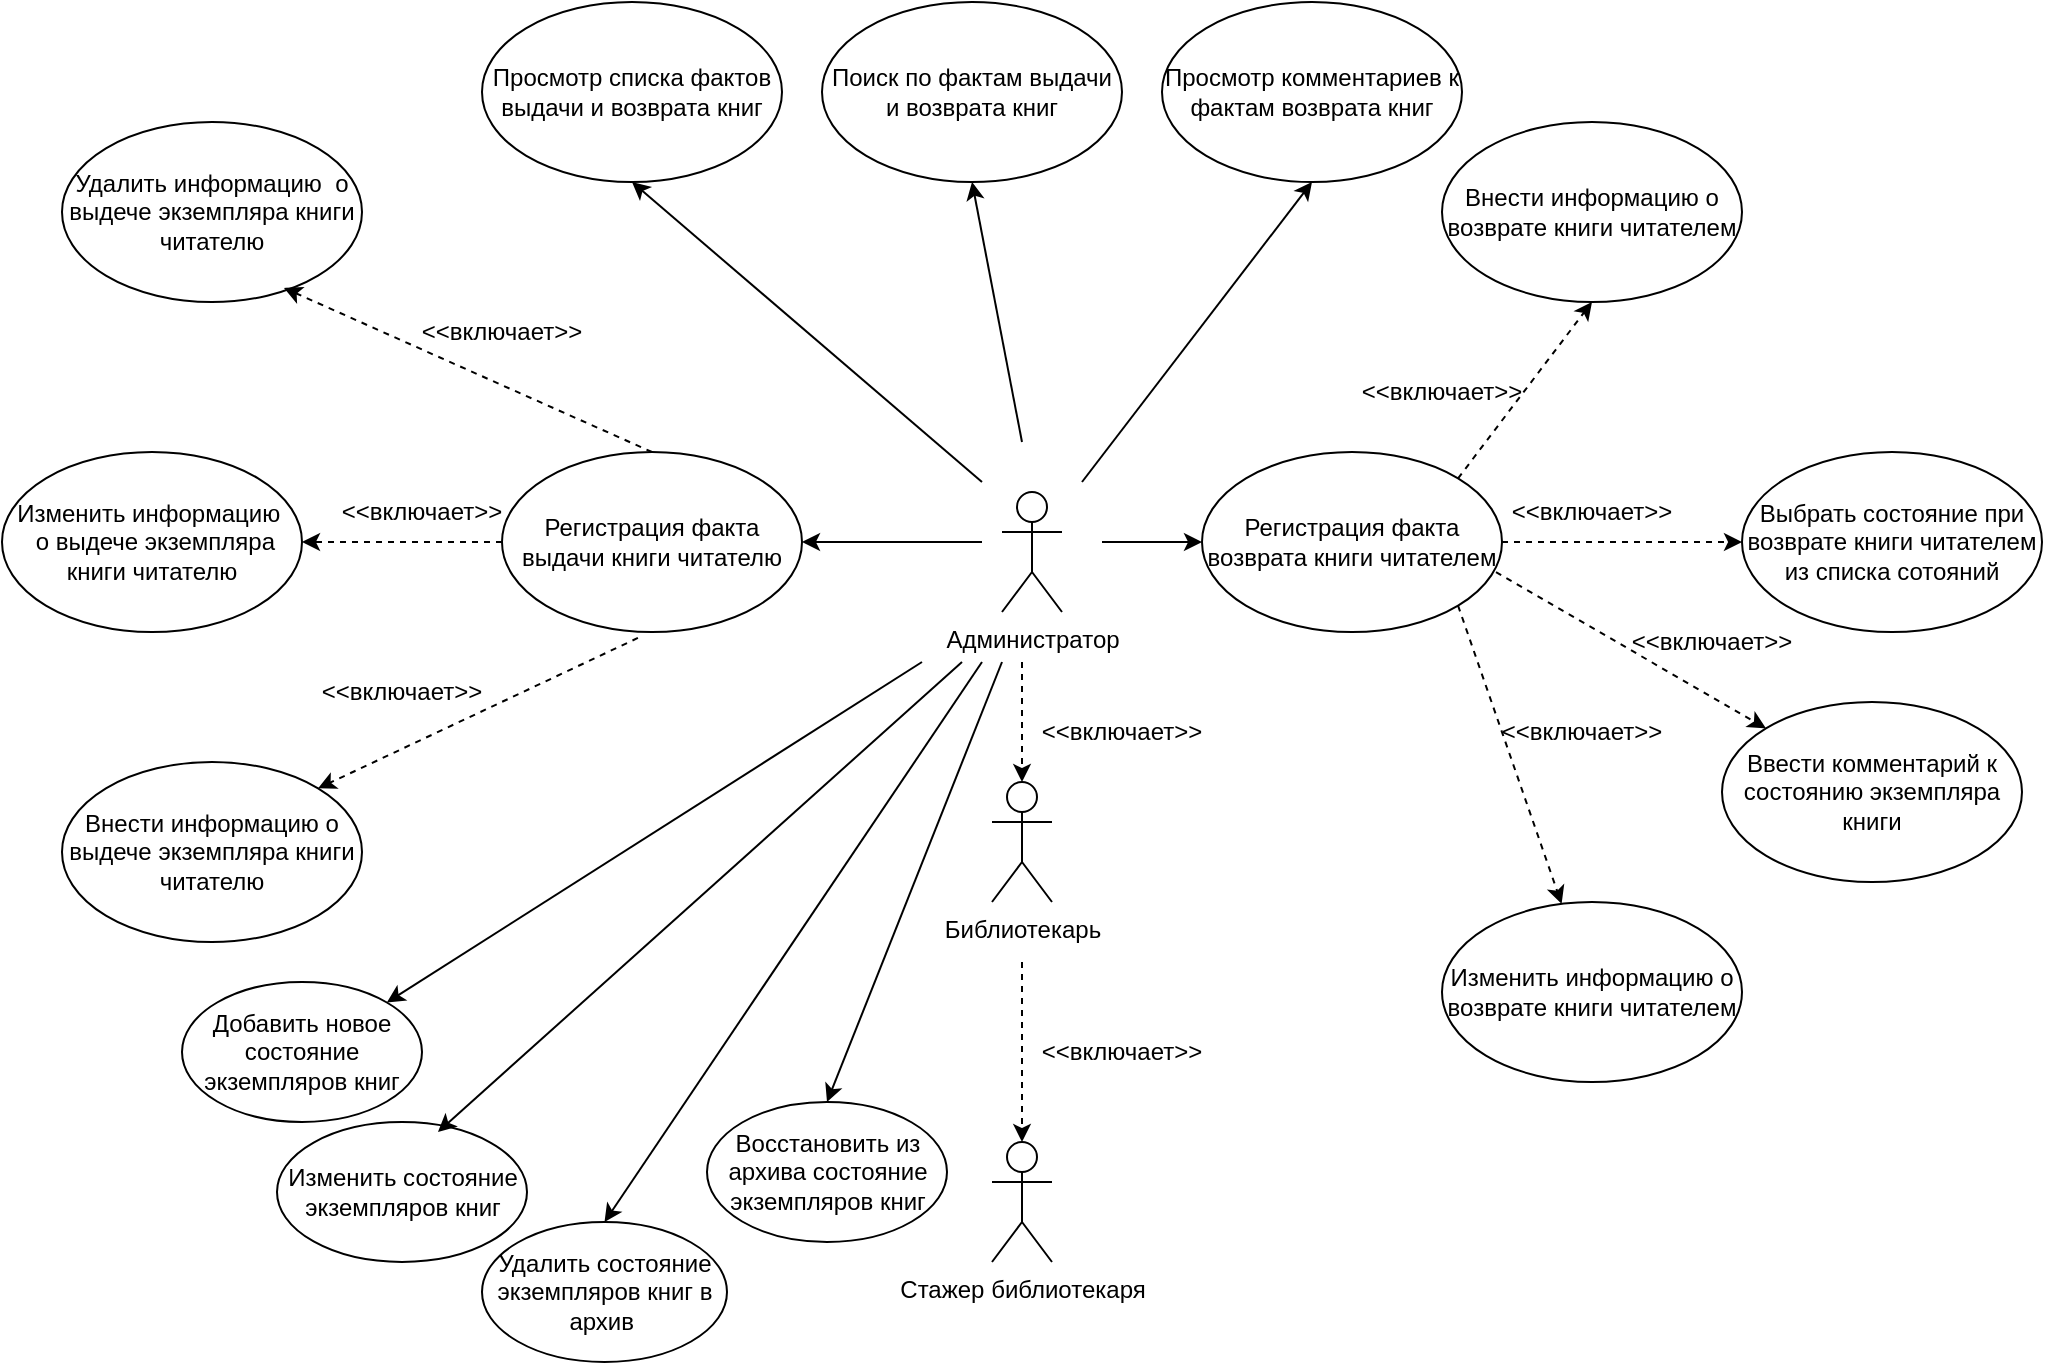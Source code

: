 <mxfile version="26.0.9">
  <diagram name="Страница — 1" id="U3UNYZ6A-1lPHIccaiyi">
    <mxGraphModel dx="1434" dy="836" grid="1" gridSize="10" guides="1" tooltips="1" connect="1" arrows="1" fold="1" page="1" pageScale="1" pageWidth="1100" pageHeight="850" math="0" shadow="0">
      <root>
        <mxCell id="0" />
        <mxCell id="1" parent="0" />
        <mxCell id="NzaFk5DWs_-ub5N4-WDO-1" value="Библиотекарь" style="shape=umlActor;verticalLabelPosition=bottom;verticalAlign=top;html=1;outlineConnect=0;" parent="1" vertex="1">
          <mxGeometry x="505" y="520" width="30" height="60" as="geometry" />
        </mxCell>
        <mxCell id="NzaFk5DWs_-ub5N4-WDO-3" value="Стажер библиотекаря" style="shape=umlActor;verticalLabelPosition=bottom;verticalAlign=top;html=1;outlineConnect=0;" parent="1" vertex="1">
          <mxGeometry x="505" y="700" width="30" height="60" as="geometry" />
        </mxCell>
        <mxCell id="NzaFk5DWs_-ub5N4-WDO-6" value="" style="endArrow=classic;html=1;rounded=0;entryX=0.5;entryY=0;entryDx=0;entryDy=0;entryPerimeter=0;dashed=1;" parent="1" target="NzaFk5DWs_-ub5N4-WDO-3" edge="1">
          <mxGeometry width="50" height="50" relative="1" as="geometry">
            <mxPoint x="520" y="610" as="sourcePoint" />
            <mxPoint x="605" y="590" as="targetPoint" />
          </mxGeometry>
        </mxCell>
        <mxCell id="NzaFk5DWs_-ub5N4-WDO-7" value="&amp;lt;&amp;lt;включает&amp;gt;&amp;gt;" style="text;html=1;align=center;verticalAlign=middle;whiteSpace=wrap;rounded=0;" parent="1" vertex="1">
          <mxGeometry x="540" y="640" width="60" height="30" as="geometry" />
        </mxCell>
        <mxCell id="NzaFk5DWs_-ub5N4-WDO-11" value="Внести информацию о возврате книги читателем" style="ellipse;whiteSpace=wrap;html=1;" parent="1" vertex="1">
          <mxGeometry x="730" y="190" width="150" height="90" as="geometry" />
        </mxCell>
        <mxCell id="NzaFk5DWs_-ub5N4-WDO-12" value="Внести информацию о выдече экземпляра книги читателю" style="ellipse;whiteSpace=wrap;html=1;" parent="1" vertex="1">
          <mxGeometry x="40" y="510" width="150" height="90" as="geometry" />
        </mxCell>
        <mxCell id="NzaFk5DWs_-ub5N4-WDO-13" value="Изменить информацию&amp;nbsp; &amp;nbsp;о выдече экземпляра книги читателю" style="ellipse;whiteSpace=wrap;html=1;" parent="1" vertex="1">
          <mxGeometry x="10" y="355" width="150" height="90" as="geometry" />
        </mxCell>
        <mxCell id="NzaFk5DWs_-ub5N4-WDO-14" value="Удалить информацию&amp;nbsp; о выдече экземпляра книги читателю" style="ellipse;whiteSpace=wrap;html=1;" parent="1" vertex="1">
          <mxGeometry x="40" y="190" width="150" height="90" as="geometry" />
        </mxCell>
        <mxCell id="NzaFk5DWs_-ub5N4-WDO-15" value="Изменить информацию о возврате книги читателем" style="ellipse;whiteSpace=wrap;html=1;" parent="1" vertex="1">
          <mxGeometry x="730" y="580" width="150" height="90" as="geometry" />
        </mxCell>
        <mxCell id="NzaFk5DWs_-ub5N4-WDO-16" value="Выбрать состояние при возврате книги читателем из списка сотояний" style="ellipse;whiteSpace=wrap;html=1;" parent="1" vertex="1">
          <mxGeometry x="880" y="355" width="150" height="90" as="geometry" />
        </mxCell>
        <mxCell id="NzaFk5DWs_-ub5N4-WDO-17" value="Ввести комментарий к состоянию экземпляра книги" style="ellipse;whiteSpace=wrap;html=1;" parent="1" vertex="1">
          <mxGeometry x="870" y="480" width="150" height="90" as="geometry" />
        </mxCell>
        <mxCell id="NzaFk5DWs_-ub5N4-WDO-18" value="Регистрация факта выдачи книги читателю" style="ellipse;whiteSpace=wrap;html=1;" parent="1" vertex="1">
          <mxGeometry x="260" y="355" width="150" height="90" as="geometry" />
        </mxCell>
        <mxCell id="NzaFk5DWs_-ub5N4-WDO-19" value="" style="endArrow=classic;html=1;rounded=0;entryX=1;entryY=0;entryDx=0;entryDy=0;dashed=1;exitX=0.453;exitY=1.033;exitDx=0;exitDy=0;exitPerimeter=0;" parent="1" source="NzaFk5DWs_-ub5N4-WDO-18" target="NzaFk5DWs_-ub5N4-WDO-12" edge="1">
          <mxGeometry width="50" height="50" relative="1" as="geometry">
            <mxPoint x="140" y="375" as="sourcePoint" />
            <mxPoint x="140" y="495" as="targetPoint" />
          </mxGeometry>
        </mxCell>
        <mxCell id="NzaFk5DWs_-ub5N4-WDO-21" value="" style="endArrow=classic;html=1;rounded=0;entryX=0.74;entryY=0.922;entryDx=0;entryDy=0;dashed=1;exitX=0.5;exitY=0;exitDx=0;exitDy=0;entryPerimeter=0;" parent="1" source="NzaFk5DWs_-ub5N4-WDO-18" target="NzaFk5DWs_-ub5N4-WDO-14" edge="1">
          <mxGeometry width="50" height="50" relative="1" as="geometry">
            <mxPoint x="275" y="349" as="sourcePoint" />
            <mxPoint x="335" y="265" as="targetPoint" />
          </mxGeometry>
        </mxCell>
        <mxCell id="NzaFk5DWs_-ub5N4-WDO-22" value="&amp;lt;&amp;lt;включает&amp;gt;&amp;gt;" style="text;html=1;align=center;verticalAlign=middle;whiteSpace=wrap;rounded=0;" parent="1" vertex="1">
          <mxGeometry x="180" y="460" width="60" height="30" as="geometry" />
        </mxCell>
        <mxCell id="NzaFk5DWs_-ub5N4-WDO-23" value="&amp;lt;&amp;lt;включает&amp;gt;&amp;gt;" style="text;html=1;align=center;verticalAlign=middle;whiteSpace=wrap;rounded=0;" parent="1" vertex="1">
          <mxGeometry x="190" y="370" width="60" height="30" as="geometry" />
        </mxCell>
        <mxCell id="NzaFk5DWs_-ub5N4-WDO-24" value="&amp;lt;&amp;lt;включает&amp;gt;&amp;gt;" style="text;html=1;align=center;verticalAlign=middle;whiteSpace=wrap;rounded=0;" parent="1" vertex="1">
          <mxGeometry x="230" y="280" width="60" height="30" as="geometry" />
        </mxCell>
        <mxCell id="NzaFk5DWs_-ub5N4-WDO-25" value="Регистрация факта возврата книги читателем" style="ellipse;whiteSpace=wrap;html=1;" parent="1" vertex="1">
          <mxGeometry x="610" y="355" width="150" height="90" as="geometry" />
        </mxCell>
        <mxCell id="NzaFk5DWs_-ub5N4-WDO-26" value="Администратор" style="shape=umlActor;verticalLabelPosition=bottom;verticalAlign=top;html=1;outlineConnect=0;" parent="1" vertex="1">
          <mxGeometry x="510" y="375" width="30" height="60" as="geometry" />
        </mxCell>
        <mxCell id="NzaFk5DWs_-ub5N4-WDO-28" value="" style="endArrow=classic;html=1;rounded=0;entryX=0.5;entryY=0;entryDx=0;entryDy=0;entryPerimeter=0;dashed=1;" parent="1" target="NzaFk5DWs_-ub5N4-WDO-1" edge="1">
          <mxGeometry width="50" height="50" relative="1" as="geometry">
            <mxPoint x="520" y="460" as="sourcePoint" />
            <mxPoint x="600" y="610" as="targetPoint" />
          </mxGeometry>
        </mxCell>
        <mxCell id="NzaFk5DWs_-ub5N4-WDO-29" value="&amp;lt;&amp;lt;включает&amp;gt;&amp;gt;" style="text;html=1;align=center;verticalAlign=middle;whiteSpace=wrap;rounded=0;" parent="1" vertex="1">
          <mxGeometry x="540" y="480" width="60" height="30" as="geometry" />
        </mxCell>
        <mxCell id="NzaFk5DWs_-ub5N4-WDO-30" value="" style="endArrow=classic;html=1;rounded=0;entryX=0;entryY=0.5;entryDx=0;entryDy=0;" parent="1" target="NzaFk5DWs_-ub5N4-WDO-25" edge="1">
          <mxGeometry width="50" height="50" relative="1" as="geometry">
            <mxPoint x="560" y="400" as="sourcePoint" />
            <mxPoint x="705" y="195" as="targetPoint" />
          </mxGeometry>
        </mxCell>
        <mxCell id="NzaFk5DWs_-ub5N4-WDO-31" value="" style="endArrow=classic;html=1;rounded=0;entryX=1;entryY=0.5;entryDx=0;entryDy=0;" parent="1" target="NzaFk5DWs_-ub5N4-WDO-18" edge="1">
          <mxGeometry width="50" height="50" relative="1" as="geometry">
            <mxPoint x="500" y="400" as="sourcePoint" />
            <mxPoint x="560" y="435" as="targetPoint" />
          </mxGeometry>
        </mxCell>
        <mxCell id="NzaFk5DWs_-ub5N4-WDO-32" value="" style="endArrow=classic;html=1;rounded=0;entryX=0.5;entryY=1;entryDx=0;entryDy=0;dashed=1;exitX=1;exitY=0;exitDx=0;exitDy=0;" parent="1" source="NzaFk5DWs_-ub5N4-WDO-25" target="NzaFk5DWs_-ub5N4-WDO-11" edge="1">
          <mxGeometry width="50" height="50" relative="1" as="geometry">
            <mxPoint x="650" y="310" as="sourcePoint" />
            <mxPoint x="563" y="217" as="targetPoint" />
          </mxGeometry>
        </mxCell>
        <mxCell id="NzaFk5DWs_-ub5N4-WDO-33" value="" style="endArrow=classic;html=1;rounded=0;entryX=0;entryY=0.5;entryDx=0;entryDy=0;dashed=1;exitX=1;exitY=0.5;exitDx=0;exitDy=0;" parent="1" source="NzaFk5DWs_-ub5N4-WDO-25" target="NzaFk5DWs_-ub5N4-WDO-16" edge="1">
          <mxGeometry width="50" height="50" relative="1" as="geometry">
            <mxPoint x="810" y="430" as="sourcePoint" />
            <mxPoint x="887" y="317" as="targetPoint" />
          </mxGeometry>
        </mxCell>
        <mxCell id="NzaFk5DWs_-ub5N4-WDO-34" value="" style="endArrow=classic;html=1;rounded=0;dashed=1;exitX=1;exitY=1;exitDx=0;exitDy=0;" parent="1" source="NzaFk5DWs_-ub5N4-WDO-25" target="NzaFk5DWs_-ub5N4-WDO-15" edge="1">
          <mxGeometry width="50" height="50" relative="1" as="geometry">
            <mxPoint x="770" y="510" as="sourcePoint" />
            <mxPoint x="900" y="500" as="targetPoint" />
          </mxGeometry>
        </mxCell>
        <mxCell id="NzaFk5DWs_-ub5N4-WDO-37" value="&amp;lt;&amp;lt;включает&amp;gt;&amp;gt;" style="text;html=1;align=center;verticalAlign=middle;whiteSpace=wrap;rounded=0;" parent="1" vertex="1">
          <mxGeometry x="700" y="310" width="60" height="30" as="geometry" />
        </mxCell>
        <mxCell id="NzaFk5DWs_-ub5N4-WDO-38" value="&amp;lt;&amp;lt;включает&amp;gt;&amp;gt;" style="text;html=1;align=center;verticalAlign=middle;whiteSpace=wrap;rounded=0;" parent="1" vertex="1">
          <mxGeometry x="775" y="370" width="60" height="30" as="geometry" />
        </mxCell>
        <mxCell id="NzaFk5DWs_-ub5N4-WDO-39" value="&amp;lt;&amp;lt;включает&amp;gt;&amp;gt;" style="text;html=1;align=center;verticalAlign=middle;whiteSpace=wrap;rounded=0;" parent="1" vertex="1">
          <mxGeometry x="770" y="480" width="60" height="30" as="geometry" />
        </mxCell>
        <mxCell id="NzaFk5DWs_-ub5N4-WDO-41" value="" style="endArrow=classic;html=1;rounded=0;entryX=1;entryY=0.5;entryDx=0;entryDy=0;dashed=1;exitX=0;exitY=0.5;exitDx=0;exitDy=0;" parent="1" source="NzaFk5DWs_-ub5N4-WDO-18" target="NzaFk5DWs_-ub5N4-WDO-13" edge="1">
          <mxGeometry width="50" height="50" relative="1" as="geometry">
            <mxPoint x="180" y="340" as="sourcePoint" />
            <mxPoint x="77" y="424" as="targetPoint" />
          </mxGeometry>
        </mxCell>
        <mxCell id="NzaFk5DWs_-ub5N4-WDO-42" value="" style="endArrow=classic;html=1;rounded=0;entryX=0;entryY=0;entryDx=0;entryDy=0;dashed=1;exitX=0.98;exitY=0.667;exitDx=0;exitDy=0;exitPerimeter=0;" parent="1" source="NzaFk5DWs_-ub5N4-WDO-25" target="NzaFk5DWs_-ub5N4-WDO-17" edge="1">
          <mxGeometry width="50" height="50" relative="1" as="geometry">
            <mxPoint x="830" y="450" as="sourcePoint" />
            <mxPoint x="950" y="450" as="targetPoint" />
          </mxGeometry>
        </mxCell>
        <mxCell id="NzaFk5DWs_-ub5N4-WDO-43" value="&amp;lt;&amp;lt;включает&amp;gt;&amp;gt;" style="text;html=1;align=center;verticalAlign=middle;whiteSpace=wrap;rounded=0;" parent="1" vertex="1">
          <mxGeometry x="835" y="435" width="60" height="30" as="geometry" />
        </mxCell>
        <mxCell id="3mo9mfY_cjNJzKwtxhPz-2" value="Просмотр списка фактов выдачи и возврата книг" style="ellipse;whiteSpace=wrap;html=1;" parent="1" vertex="1">
          <mxGeometry x="250" y="130" width="150" height="90" as="geometry" />
        </mxCell>
        <mxCell id="3mo9mfY_cjNJzKwtxhPz-3" value="Поиск по фактам выдачи и возврата книг" style="ellipse;whiteSpace=wrap;html=1;" parent="1" vertex="1">
          <mxGeometry x="420" y="130" width="150" height="90" as="geometry" />
        </mxCell>
        <mxCell id="3mo9mfY_cjNJzKwtxhPz-4" value="Просмотр комментариев к фактам возврата книг" style="ellipse;whiteSpace=wrap;html=1;" parent="1" vertex="1">
          <mxGeometry x="590" y="130" width="150" height="90" as="geometry" />
        </mxCell>
        <mxCell id="3mo9mfY_cjNJzKwtxhPz-6" value="" style="endArrow=classic;startArrow=none;html=1;rounded=0;entryX=0.5;entryY=1;entryDx=0;entryDy=0;startFill=0;" parent="1" target="3mo9mfY_cjNJzKwtxhPz-2" edge="1">
          <mxGeometry width="50" height="50" relative="1" as="geometry">
            <mxPoint x="500" y="370" as="sourcePoint" />
            <mxPoint x="570" y="400" as="targetPoint" />
          </mxGeometry>
        </mxCell>
        <mxCell id="3mo9mfY_cjNJzKwtxhPz-7" value="" style="endArrow=classic;html=1;rounded=0;entryX=0.5;entryY=1;entryDx=0;entryDy=0;" parent="1" target="3mo9mfY_cjNJzKwtxhPz-3" edge="1">
          <mxGeometry width="50" height="50" relative="1" as="geometry">
            <mxPoint x="520" y="350" as="sourcePoint" />
            <mxPoint x="570" y="400" as="targetPoint" />
          </mxGeometry>
        </mxCell>
        <mxCell id="3mo9mfY_cjNJzKwtxhPz-8" value="" style="endArrow=classic;html=1;rounded=0;entryX=0.5;entryY=1;entryDx=0;entryDy=0;" parent="1" target="3mo9mfY_cjNJzKwtxhPz-4" edge="1">
          <mxGeometry width="50" height="50" relative="1" as="geometry">
            <mxPoint x="550" y="370" as="sourcePoint" />
            <mxPoint x="570" y="400" as="targetPoint" />
          </mxGeometry>
        </mxCell>
        <mxCell id="AZx-ePvxLCR8l5u2p7vs-1" value="Добавить новое состояние экземпляров книг" style="ellipse;whiteSpace=wrap;html=1;" vertex="1" parent="1">
          <mxGeometry x="100" y="620" width="120" height="70" as="geometry" />
        </mxCell>
        <mxCell id="AZx-ePvxLCR8l5u2p7vs-2" value="Изменить состояние экземпляров книг" style="ellipse;whiteSpace=wrap;html=1;" vertex="1" parent="1">
          <mxGeometry x="147.5" y="690" width="125" height="70" as="geometry" />
        </mxCell>
        <mxCell id="AZx-ePvxLCR8l5u2p7vs-3" value="Удалить состояние экземпляров книг в архив&amp;nbsp;" style="ellipse;whiteSpace=wrap;html=1;" vertex="1" parent="1">
          <mxGeometry x="250" y="740" width="122.5" height="70" as="geometry" />
        </mxCell>
        <mxCell id="AZx-ePvxLCR8l5u2p7vs-4" value="Восстановить из архива состояние экземпляров книг" style="ellipse;whiteSpace=wrap;html=1;" vertex="1" parent="1">
          <mxGeometry x="362.5" y="680" width="120" height="70" as="geometry" />
        </mxCell>
        <mxCell id="AZx-ePvxLCR8l5u2p7vs-5" value="" style="endArrow=classic;html=1;rounded=0;entryX=1;entryY=0;entryDx=0;entryDy=0;" edge="1" parent="1" target="AZx-ePvxLCR8l5u2p7vs-1">
          <mxGeometry width="50" height="50" relative="1" as="geometry">
            <mxPoint x="470" y="460" as="sourcePoint" />
            <mxPoint x="570" y="500" as="targetPoint" />
          </mxGeometry>
        </mxCell>
        <mxCell id="AZx-ePvxLCR8l5u2p7vs-6" value="" style="endArrow=classic;html=1;rounded=0;entryX=0.644;entryY=0.071;entryDx=0;entryDy=0;entryPerimeter=0;" edge="1" parent="1" target="AZx-ePvxLCR8l5u2p7vs-2">
          <mxGeometry width="50" height="50" relative="1" as="geometry">
            <mxPoint x="490" y="460" as="sourcePoint" />
            <mxPoint x="570" y="500" as="targetPoint" />
          </mxGeometry>
        </mxCell>
        <mxCell id="AZx-ePvxLCR8l5u2p7vs-7" value="" style="endArrow=classic;html=1;rounded=0;entryX=0.5;entryY=0;entryDx=0;entryDy=0;" edge="1" parent="1" target="AZx-ePvxLCR8l5u2p7vs-3">
          <mxGeometry width="50" height="50" relative="1" as="geometry">
            <mxPoint x="500" y="460" as="sourcePoint" />
            <mxPoint x="570" y="500" as="targetPoint" />
          </mxGeometry>
        </mxCell>
        <mxCell id="AZx-ePvxLCR8l5u2p7vs-8" value="" style="endArrow=classic;html=1;rounded=0;entryX=0.5;entryY=0;entryDx=0;entryDy=0;" edge="1" parent="1" target="AZx-ePvxLCR8l5u2p7vs-4">
          <mxGeometry width="50" height="50" relative="1" as="geometry">
            <mxPoint x="510" y="460" as="sourcePoint" />
            <mxPoint x="570" y="500" as="targetPoint" />
          </mxGeometry>
        </mxCell>
      </root>
    </mxGraphModel>
  </diagram>
</mxfile>
